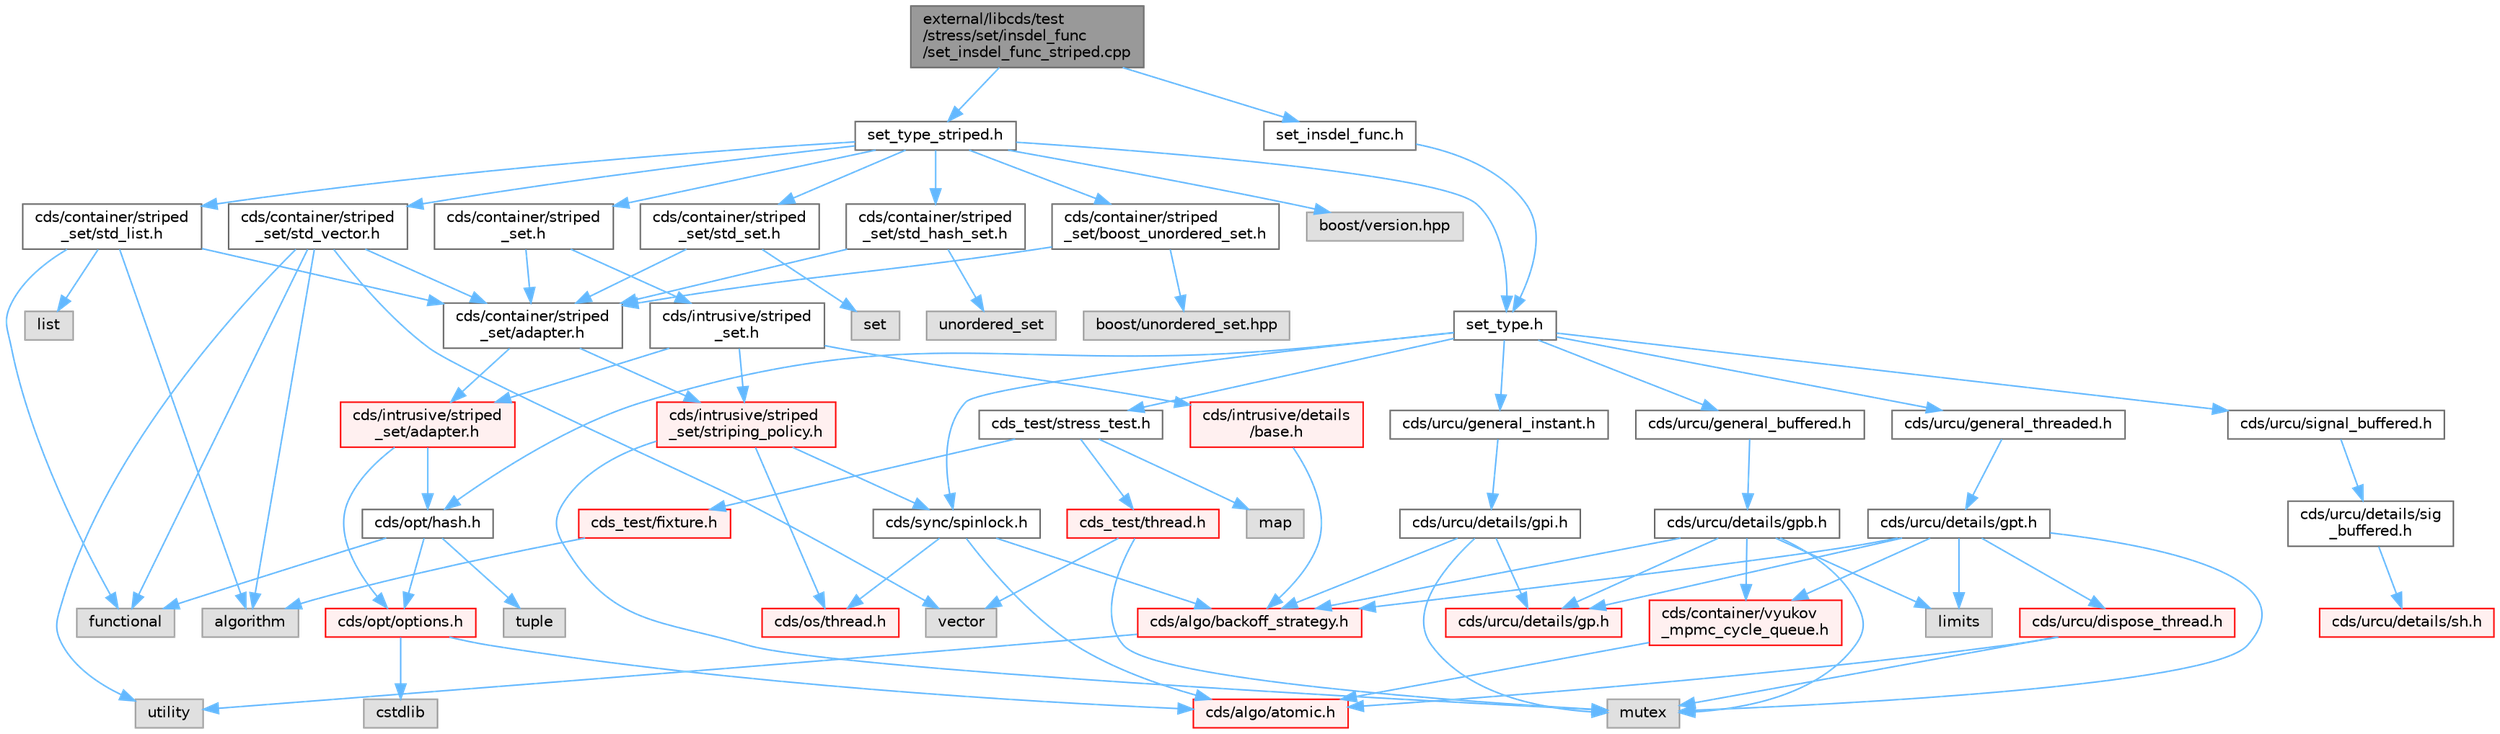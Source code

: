 digraph "external/libcds/test/stress/set/insdel_func/set_insdel_func_striped.cpp"
{
 // LATEX_PDF_SIZE
  bgcolor="transparent";
  edge [fontname=Helvetica,fontsize=10,labelfontname=Helvetica,labelfontsize=10];
  node [fontname=Helvetica,fontsize=10,shape=box,height=0.2,width=0.4];
  Node1 [id="Node000001",label="external/libcds/test\l/stress/set/insdel_func\l/set_insdel_func_striped.cpp",height=0.2,width=0.4,color="gray40", fillcolor="grey60", style="filled", fontcolor="black",tooltip=" "];
  Node1 -> Node2 [id="edge1_Node000001_Node000002",color="steelblue1",style="solid",tooltip=" "];
  Node2 [id="Node000002",label="set_insdel_func.h",height=0.2,width=0.4,color="grey40", fillcolor="white", style="filled",URL="$set__insdel__func_8h.html",tooltip=" "];
  Node2 -> Node3 [id="edge2_Node000002_Node000003",color="steelblue1",style="solid",tooltip=" "];
  Node3 [id="Node000003",label="set_type.h",height=0.2,width=0.4,color="grey40", fillcolor="white", style="filled",URL="$set__type_8h.html",tooltip=" "];
  Node3 -> Node4 [id="edge3_Node000003_Node000004",color="steelblue1",style="solid",tooltip=" "];
  Node4 [id="Node000004",label="cds/urcu/general_instant.h",height=0.2,width=0.4,color="grey40", fillcolor="white", style="filled",URL="$general__instant_8h.html",tooltip=" "];
  Node4 -> Node5 [id="edge4_Node000004_Node000005",color="steelblue1",style="solid",tooltip=" "];
  Node5 [id="Node000005",label="cds/urcu/details/gpi.h",height=0.2,width=0.4,color="grey40", fillcolor="white", style="filled",URL="$gpi_8h.html",tooltip=" "];
  Node5 -> Node6 [id="edge5_Node000005_Node000006",color="steelblue1",style="solid",tooltip=" "];
  Node6 [id="Node000006",label="mutex",height=0.2,width=0.4,color="grey60", fillcolor="#E0E0E0", style="filled",tooltip=" "];
  Node5 -> Node7 [id="edge6_Node000005_Node000007",color="steelblue1",style="solid",tooltip=" "];
  Node7 [id="Node000007",label="cds/urcu/details/gp.h",height=0.2,width=0.4,color="red", fillcolor="#FFF0F0", style="filled",URL="$gp_8h.html",tooltip=" "];
  Node5 -> Node55 [id="edge7_Node000005_Node000055",color="steelblue1",style="solid",tooltip=" "];
  Node55 [id="Node000055",label="cds/algo/backoff_strategy.h",height=0.2,width=0.4,color="red", fillcolor="#FFF0F0", style="filled",URL="$backoff__strategy_8h.html",tooltip=" "];
  Node55 -> Node43 [id="edge8_Node000055_Node000043",color="steelblue1",style="solid",tooltip=" "];
  Node43 [id="Node000043",label="utility",height=0.2,width=0.4,color="grey60", fillcolor="#E0E0E0", style="filled",tooltip=" "];
  Node3 -> Node59 [id="edge9_Node000003_Node000059",color="steelblue1",style="solid",tooltip=" "];
  Node59 [id="Node000059",label="cds/urcu/general_buffered.h",height=0.2,width=0.4,color="grey40", fillcolor="white", style="filled",URL="$general__buffered_8h.html",tooltip=" "];
  Node59 -> Node60 [id="edge10_Node000059_Node000060",color="steelblue1",style="solid",tooltip=" "];
  Node60 [id="Node000060",label="cds/urcu/details/gpb.h",height=0.2,width=0.4,color="grey40", fillcolor="white", style="filled",URL="$gpb_8h.html",tooltip=" "];
  Node60 -> Node6 [id="edge11_Node000060_Node000006",color="steelblue1",style="solid",tooltip=" "];
  Node60 -> Node61 [id="edge12_Node000060_Node000061",color="steelblue1",style="solid",tooltip=" "];
  Node61 [id="Node000061",label="limits",height=0.2,width=0.4,color="grey60", fillcolor="#E0E0E0", style="filled",tooltip=" "];
  Node60 -> Node7 [id="edge13_Node000060_Node000007",color="steelblue1",style="solid",tooltip=" "];
  Node60 -> Node55 [id="edge14_Node000060_Node000055",color="steelblue1",style="solid",tooltip=" "];
  Node60 -> Node62 [id="edge15_Node000060_Node000062",color="steelblue1",style="solid",tooltip=" "];
  Node62 [id="Node000062",label="cds/container/vyukov\l_mpmc_cycle_queue.h",height=0.2,width=0.4,color="red", fillcolor="#FFF0F0", style="filled",URL="$container_2vyukov__mpmc__cycle__queue_8h.html",tooltip=" "];
  Node62 -> Node10 [id="edge16_Node000062_Node000010",color="steelblue1",style="solid",tooltip=" "];
  Node10 [id="Node000010",label="cds/algo/atomic.h",height=0.2,width=0.4,color="red", fillcolor="#FFF0F0", style="filled",URL="$external_2libcds_2cds_2algo_2atomic_8h.html",tooltip=" "];
  Node3 -> Node73 [id="edge17_Node000003_Node000073",color="steelblue1",style="solid",tooltip=" "];
  Node73 [id="Node000073",label="cds/urcu/general_threaded.h",height=0.2,width=0.4,color="grey40", fillcolor="white", style="filled",URL="$general__threaded_8h.html",tooltip=" "];
  Node73 -> Node74 [id="edge18_Node000073_Node000074",color="steelblue1",style="solid",tooltip=" "];
  Node74 [id="Node000074",label="cds/urcu/details/gpt.h",height=0.2,width=0.4,color="grey40", fillcolor="white", style="filled",URL="$gpt_8h.html",tooltip=" "];
  Node74 -> Node6 [id="edge19_Node000074_Node000006",color="steelblue1",style="solid",tooltip=" "];
  Node74 -> Node61 [id="edge20_Node000074_Node000061",color="steelblue1",style="solid",tooltip=" "];
  Node74 -> Node7 [id="edge21_Node000074_Node000007",color="steelblue1",style="solid",tooltip=" "];
  Node74 -> Node75 [id="edge22_Node000074_Node000075",color="steelblue1",style="solid",tooltip=" "];
  Node75 [id="Node000075",label="cds/urcu/dispose_thread.h",height=0.2,width=0.4,color="red", fillcolor="#FFF0F0", style="filled",URL="$dispose__thread_8h.html",tooltip=" "];
  Node75 -> Node6 [id="edge23_Node000075_Node000006",color="steelblue1",style="solid",tooltip=" "];
  Node75 -> Node10 [id="edge24_Node000075_Node000010",color="steelblue1",style="solid",tooltip=" "];
  Node74 -> Node55 [id="edge25_Node000074_Node000055",color="steelblue1",style="solid",tooltip=" "];
  Node74 -> Node62 [id="edge26_Node000074_Node000062",color="steelblue1",style="solid",tooltip=" "];
  Node3 -> Node77 [id="edge27_Node000003_Node000077",color="steelblue1",style="solid",tooltip=" "];
  Node77 [id="Node000077",label="cds/urcu/signal_buffered.h",height=0.2,width=0.4,color="grey40", fillcolor="white", style="filled",URL="$signal__buffered_8h.html",tooltip=" "];
  Node77 -> Node78 [id="edge28_Node000077_Node000078",color="steelblue1",style="solid",tooltip=" "];
  Node78 [id="Node000078",label="cds/urcu/details/sig\l_buffered.h",height=0.2,width=0.4,color="grey40", fillcolor="white", style="filled",URL="$sig__buffered_8h.html",tooltip=" "];
  Node78 -> Node79 [id="edge29_Node000078_Node000079",color="steelblue1",style="solid",tooltip=" "];
  Node79 [id="Node000079",label="cds/urcu/details/sh.h",height=0.2,width=0.4,color="red", fillcolor="#FFF0F0", style="filled",URL="$sh_8h.html",tooltip=" "];
  Node3 -> Node80 [id="edge30_Node000003_Node000080",color="steelblue1",style="solid",tooltip=" "];
  Node80 [id="Node000080",label="cds/opt/hash.h",height=0.2,width=0.4,color="grey40", fillcolor="white", style="filled",URL="$external_2libcds_2cds_2opt_2hash_8h.html",tooltip=" "];
  Node80 -> Node81 [id="edge31_Node000080_Node000081",color="steelblue1",style="solid",tooltip=" "];
  Node81 [id="Node000081",label="tuple",height=0.2,width=0.4,color="grey60", fillcolor="#E0E0E0", style="filled",tooltip=" "];
  Node80 -> Node82 [id="edge32_Node000080_Node000082",color="steelblue1",style="solid",tooltip=" "];
  Node82 [id="Node000082",label="functional",height=0.2,width=0.4,color="grey60", fillcolor="#E0E0E0", style="filled",tooltip=" "];
  Node80 -> Node67 [id="edge33_Node000080_Node000067",color="steelblue1",style="solid",tooltip=" "];
  Node67 [id="Node000067",label="cds/opt/options.h",height=0.2,width=0.4,color="red", fillcolor="#FFF0F0", style="filled",URL="$opt_2options_8h.html",tooltip=" "];
  Node67 -> Node40 [id="edge34_Node000067_Node000040",color="steelblue1",style="solid",tooltip=" "];
  Node40 [id="Node000040",label="cstdlib",height=0.2,width=0.4,color="grey60", fillcolor="#E0E0E0", style="filled",tooltip=" "];
  Node67 -> Node10 [id="edge35_Node000067_Node000010",color="steelblue1",style="solid",tooltip=" "];
  Node3 -> Node83 [id="edge36_Node000003_Node000083",color="steelblue1",style="solid",tooltip=" "];
  Node83 [id="Node000083",label="cds/sync/spinlock.h",height=0.2,width=0.4,color="grey40", fillcolor="white", style="filled",URL="$sync_2spinlock_8h.html",tooltip=" "];
  Node83 -> Node10 [id="edge37_Node000083_Node000010",color="steelblue1",style="solid",tooltip=" "];
  Node83 -> Node44 [id="edge38_Node000083_Node000044",color="steelblue1",style="solid",tooltip=" "];
  Node44 [id="Node000044",label="cds/os/thread.h",height=0.2,width=0.4,color="red", fillcolor="#FFF0F0", style="filled",URL="$cds_2os_2thread_8h.html",tooltip=" "];
  Node83 -> Node55 [id="edge39_Node000083_Node000055",color="steelblue1",style="solid",tooltip=" "];
  Node3 -> Node84 [id="edge40_Node000003_Node000084",color="steelblue1",style="solid",tooltip=" "];
  Node84 [id="Node000084",label="cds_test/stress_test.h",height=0.2,width=0.4,color="grey40", fillcolor="white", style="filled",URL="$stress__test_8h.html",tooltip=" "];
  Node84 -> Node85 [id="edge41_Node000084_Node000085",color="steelblue1",style="solid",tooltip=" "];
  Node85 [id="Node000085",label="map",height=0.2,width=0.4,color="grey60", fillcolor="#E0E0E0", style="filled",tooltip=" "];
  Node84 -> Node86 [id="edge42_Node000084_Node000086",color="steelblue1",style="solid",tooltip=" "];
  Node86 [id="Node000086",label="cds_test/fixture.h",height=0.2,width=0.4,color="red", fillcolor="#FFF0F0", style="filled",URL="$fixture_8h.html",tooltip=" "];
  Node86 -> Node89 [id="edge43_Node000086_Node000089",color="steelblue1",style="solid",tooltip=" "];
  Node89 [id="Node000089",label="algorithm",height=0.2,width=0.4,color="grey60", fillcolor="#E0E0E0", style="filled",tooltip=" "];
  Node84 -> Node91 [id="edge44_Node000084_Node000091",color="steelblue1",style="solid",tooltip=" "];
  Node91 [id="Node000091",label="cds_test/thread.h",height=0.2,width=0.4,color="red", fillcolor="#FFF0F0", style="filled",URL="$test_2include_2cds__test_2thread_8h.html",tooltip=" "];
  Node91 -> Node92 [id="edge45_Node000091_Node000092",color="steelblue1",style="solid",tooltip=" "];
  Node92 [id="Node000092",label="vector",height=0.2,width=0.4,color="grey60", fillcolor="#E0E0E0", style="filled",tooltip=" "];
  Node91 -> Node6 [id="edge46_Node000091_Node000006",color="steelblue1",style="solid",tooltip=" "];
  Node1 -> Node95 [id="edge47_Node000001_Node000095",color="steelblue1",style="solid",tooltip=" "];
  Node95 [id="Node000095",label="set_type_striped.h",height=0.2,width=0.4,color="grey40", fillcolor="white", style="filled",URL="$set__type__striped_8h.html",tooltip=" "];
  Node95 -> Node3 [id="edge48_Node000095_Node000003",color="steelblue1",style="solid",tooltip=" "];
  Node95 -> Node96 [id="edge49_Node000095_Node000096",color="steelblue1",style="solid",tooltip=" "];
  Node96 [id="Node000096",label="cds/container/striped\l_set/std_list.h",height=0.2,width=0.4,color="grey40", fillcolor="white", style="filled",URL="$striped__set_2std__list_8h.html",tooltip=" "];
  Node96 -> Node82 [id="edge50_Node000096_Node000082",color="steelblue1",style="solid",tooltip=" "];
  Node96 -> Node97 [id="edge51_Node000096_Node000097",color="steelblue1",style="solid",tooltip=" "];
  Node97 [id="Node000097",label="list",height=0.2,width=0.4,color="grey60", fillcolor="#E0E0E0", style="filled",tooltip=" "];
  Node96 -> Node89 [id="edge52_Node000096_Node000089",color="steelblue1",style="solid",tooltip=" "];
  Node96 -> Node98 [id="edge53_Node000096_Node000098",color="steelblue1",style="solid",tooltip=" "];
  Node98 [id="Node000098",label="cds/container/striped\l_set/adapter.h",height=0.2,width=0.4,color="grey40", fillcolor="white", style="filled",URL="$container_2striped__set_2adapter_8h.html",tooltip=" "];
  Node98 -> Node99 [id="edge54_Node000098_Node000099",color="steelblue1",style="solid",tooltip=" "];
  Node99 [id="Node000099",label="cds/intrusive/striped\l_set/adapter.h",height=0.2,width=0.4,color="red", fillcolor="#FFF0F0", style="filled",URL="$intrusive_2striped__set_2adapter_8h.html",tooltip=" "];
  Node99 -> Node67 [id="edge55_Node000099_Node000067",color="steelblue1",style="solid",tooltip=" "];
  Node99 -> Node80 [id="edge56_Node000099_Node000080",color="steelblue1",style="solid",tooltip=" "];
  Node98 -> Node102 [id="edge57_Node000098_Node000102",color="steelblue1",style="solid",tooltip=" "];
  Node102 [id="Node000102",label="cds/intrusive/striped\l_set/striping_policy.h",height=0.2,width=0.4,color="red", fillcolor="#FFF0F0", style="filled",URL="$striping__policy_8h.html",tooltip=" "];
  Node102 -> Node6 [id="edge58_Node000102_Node000006",color="steelblue1",style="solid",tooltip=" "];
  Node102 -> Node44 [id="edge59_Node000102_Node000044",color="steelblue1",style="solid",tooltip=" "];
  Node102 -> Node83 [id="edge60_Node000102_Node000083",color="steelblue1",style="solid",tooltip=" "];
  Node95 -> Node104 [id="edge61_Node000095_Node000104",color="steelblue1",style="solid",tooltip=" "];
  Node104 [id="Node000104",label="cds/container/striped\l_set/std_vector.h",height=0.2,width=0.4,color="grey40", fillcolor="white", style="filled",URL="$std__vector_8h.html",tooltip=" "];
  Node104 -> Node82 [id="edge62_Node000104_Node000082",color="steelblue1",style="solid",tooltip=" "];
  Node104 -> Node92 [id="edge63_Node000104_Node000092",color="steelblue1",style="solid",tooltip=" "];
  Node104 -> Node89 [id="edge64_Node000104_Node000089",color="steelblue1",style="solid",tooltip=" "];
  Node104 -> Node43 [id="edge65_Node000104_Node000043",color="steelblue1",style="solid",tooltip=" "];
  Node104 -> Node98 [id="edge66_Node000104_Node000098",color="steelblue1",style="solid",tooltip=" "];
  Node95 -> Node105 [id="edge67_Node000095_Node000105",color="steelblue1",style="solid",tooltip=" "];
  Node105 [id="Node000105",label="cds/container/striped\l_set/std_set.h",height=0.2,width=0.4,color="grey40", fillcolor="white", style="filled",URL="$std__set_8h.html",tooltip=" "];
  Node105 -> Node98 [id="edge68_Node000105_Node000098",color="steelblue1",style="solid",tooltip=" "];
  Node105 -> Node106 [id="edge69_Node000105_Node000106",color="steelblue1",style="solid",tooltip=" "];
  Node106 [id="Node000106",label="set",height=0.2,width=0.4,color="grey60", fillcolor="#E0E0E0", style="filled",tooltip=" "];
  Node95 -> Node107 [id="edge70_Node000095_Node000107",color="steelblue1",style="solid",tooltip=" "];
  Node107 [id="Node000107",label="cds/container/striped\l_set/std_hash_set.h",height=0.2,width=0.4,color="grey40", fillcolor="white", style="filled",URL="$std__hash__set_8h.html",tooltip=" "];
  Node107 -> Node98 [id="edge71_Node000107_Node000098",color="steelblue1",style="solid",tooltip=" "];
  Node107 -> Node108 [id="edge72_Node000107_Node000108",color="steelblue1",style="solid",tooltip=" "];
  Node108 [id="Node000108",label="unordered_set",height=0.2,width=0.4,color="grey60", fillcolor="#E0E0E0", style="filled",tooltip=" "];
  Node95 -> Node109 [id="edge73_Node000095_Node000109",color="steelblue1",style="solid",tooltip=" "];
  Node109 [id="Node000109",label="cds/container/striped\l_set/boost_unordered_set.h",height=0.2,width=0.4,color="grey40", fillcolor="white", style="filled",URL="$container_2striped__set_2boost__unordered__set_8h.html",tooltip=" "];
  Node109 -> Node98 [id="edge74_Node000109_Node000098",color="steelblue1",style="solid",tooltip=" "];
  Node109 -> Node110 [id="edge75_Node000109_Node000110",color="steelblue1",style="solid",tooltip=" "];
  Node110 [id="Node000110",label="boost/unordered_set.hpp",height=0.2,width=0.4,color="grey60", fillcolor="#E0E0E0", style="filled",tooltip=" "];
  Node95 -> Node111 [id="edge76_Node000095_Node000111",color="steelblue1",style="solid",tooltip=" "];
  Node111 [id="Node000111",label="boost/version.hpp",height=0.2,width=0.4,color="grey60", fillcolor="#E0E0E0", style="filled",tooltip=" "];
  Node95 -> Node112 [id="edge77_Node000095_Node000112",color="steelblue1",style="solid",tooltip=" "];
  Node112 [id="Node000112",label="cds/container/striped\l_set.h",height=0.2,width=0.4,color="grey40", fillcolor="white", style="filled",URL="$container_2striped__set_8h.html",tooltip=" "];
  Node112 -> Node113 [id="edge78_Node000112_Node000113",color="steelblue1",style="solid",tooltip=" "];
  Node113 [id="Node000113",label="cds/intrusive/striped\l_set.h",height=0.2,width=0.4,color="grey40", fillcolor="white", style="filled",URL="$intrusive_2striped__set_8h.html",tooltip=" "];
  Node113 -> Node64 [id="edge79_Node000113_Node000064",color="steelblue1",style="solid",tooltip=" "];
  Node64 [id="Node000064",label="cds/intrusive/details\l/base.h",height=0.2,width=0.4,color="red", fillcolor="#FFF0F0", style="filled",URL="$external_2libcds_2cds_2intrusive_2details_2base_8h.html",tooltip=" "];
  Node64 -> Node55 [id="edge80_Node000064_Node000055",color="steelblue1",style="solid",tooltip=" "];
  Node113 -> Node99 [id="edge81_Node000113_Node000099",color="steelblue1",style="solid",tooltip=" "];
  Node113 -> Node102 [id="edge82_Node000113_Node000102",color="steelblue1",style="solid",tooltip=" "];
  Node112 -> Node98 [id="edge83_Node000112_Node000098",color="steelblue1",style="solid",tooltip=" "];
}
